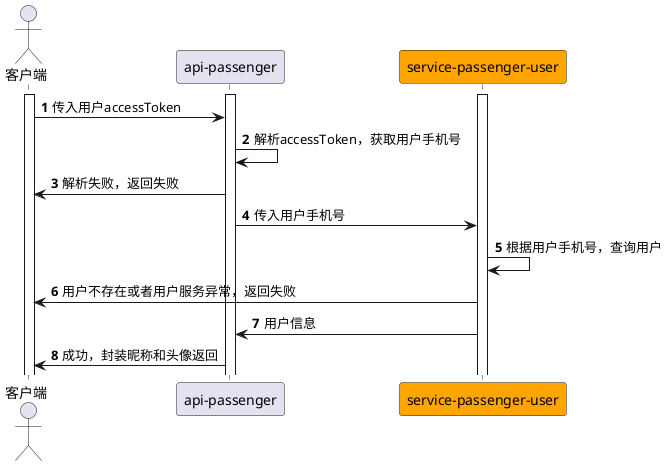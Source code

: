 @startuml

autonumber

actor "客户端" as browser
participant "api-passenger" as api_passenger
participant "service-passenger-user" as service_passenger_user #orange

activate browser
activate api_passenger
activate service_passenger_user

browser -> api_passenger: 传入用户accessToken

api_passenger -> api_passenger: 解析accessToken，获取用户手机号

api_passenger -> browser: 解析失败，返回失败

api_passenger -> service_passenger_user : 传入用户手机号

service_passenger_user -> service_passenger_user: 根据用户手机号，查询用户

service_passenger_user -> browser: 用户不存在或者用户服务异常，返回失败

service_passenger_user -> api_passenger: 用户信息

api_passenger -> browser: 成功，封装昵称和头像返回

@enduml